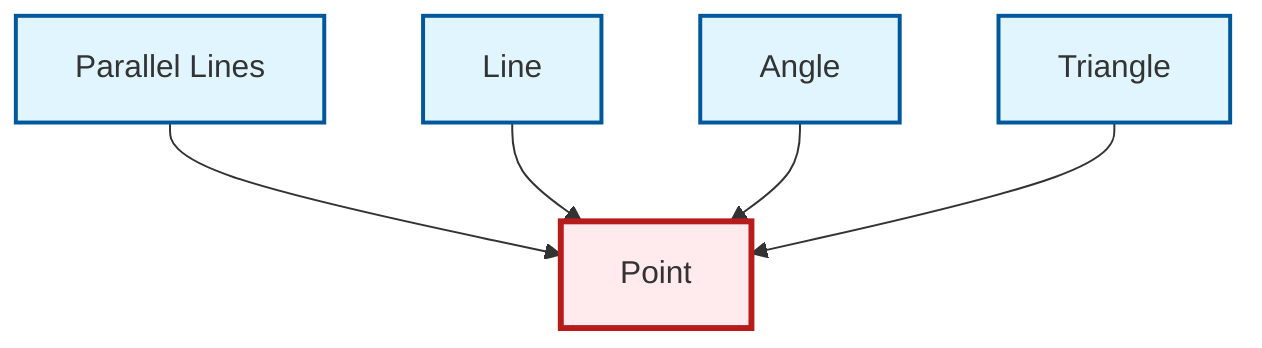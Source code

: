 graph TD
    classDef definition fill:#e1f5fe,stroke:#01579b,stroke-width:2px
    classDef theorem fill:#f3e5f5,stroke:#4a148c,stroke-width:2px
    classDef axiom fill:#fff3e0,stroke:#e65100,stroke-width:2px
    classDef example fill:#e8f5e9,stroke:#1b5e20,stroke-width:2px
    classDef current fill:#ffebee,stroke:#b71c1c,stroke-width:3px
    def-line["Line"]:::definition
    def-point["Point"]:::definition
    def-parallel["Parallel Lines"]:::definition
    def-triangle["Triangle"]:::definition
    def-angle["Angle"]:::definition
    def-parallel --> def-point
    def-line --> def-point
    def-angle --> def-point
    def-triangle --> def-point
    class def-point current
